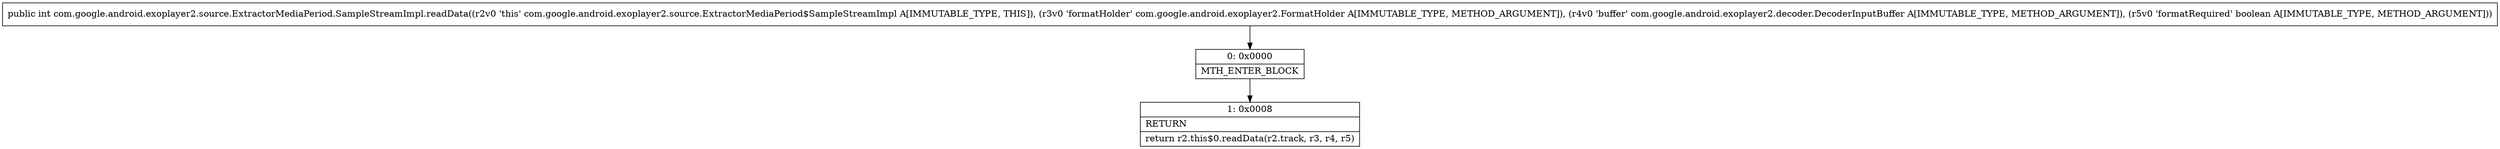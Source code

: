 digraph "CFG forcom.google.android.exoplayer2.source.ExtractorMediaPeriod.SampleStreamImpl.readData(Lcom\/google\/android\/exoplayer2\/FormatHolder;Lcom\/google\/android\/exoplayer2\/decoder\/DecoderInputBuffer;Z)I" {
Node_0 [shape=record,label="{0\:\ 0x0000|MTH_ENTER_BLOCK\l}"];
Node_1 [shape=record,label="{1\:\ 0x0008|RETURN\l|return r2.this$0.readData(r2.track, r3, r4, r5)\l}"];
MethodNode[shape=record,label="{public int com.google.android.exoplayer2.source.ExtractorMediaPeriod.SampleStreamImpl.readData((r2v0 'this' com.google.android.exoplayer2.source.ExtractorMediaPeriod$SampleStreamImpl A[IMMUTABLE_TYPE, THIS]), (r3v0 'formatHolder' com.google.android.exoplayer2.FormatHolder A[IMMUTABLE_TYPE, METHOD_ARGUMENT]), (r4v0 'buffer' com.google.android.exoplayer2.decoder.DecoderInputBuffer A[IMMUTABLE_TYPE, METHOD_ARGUMENT]), (r5v0 'formatRequired' boolean A[IMMUTABLE_TYPE, METHOD_ARGUMENT])) }"];
MethodNode -> Node_0;
Node_0 -> Node_1;
}

